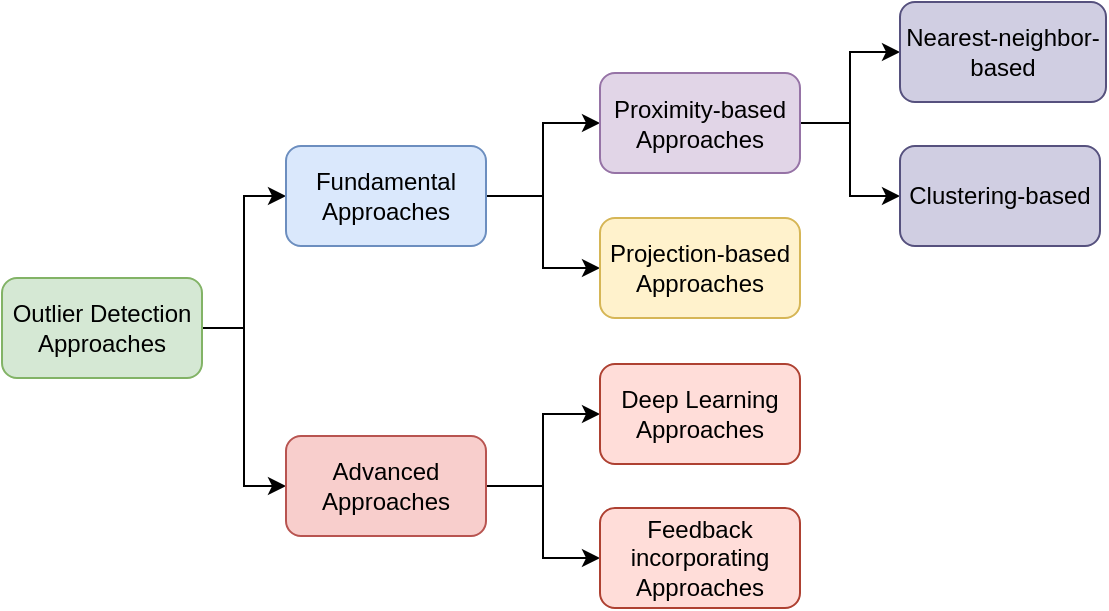 <mxfile version="14.5.1" type="device"><diagram id="7gEUPOoYDjgjjg2hVy3l" name="Page-1"><mxGraphModel dx="1074" dy="867" grid="0" gridSize="10" guides="1" tooltips="1" connect="1" arrows="1" fold="1" page="0" pageScale="1" pageWidth="827" pageHeight="1169" math="0" shadow="0"><root><mxCell id="0"/><mxCell id="1" parent="0"/><mxCell id="HrkYTsXablytRxWrC-xc-3" style="edgeStyle=orthogonalEdgeStyle;rounded=0;orthogonalLoop=1;jettySize=auto;html=1;entryX=0;entryY=0.5;entryDx=0;entryDy=0;" parent="1" source="HrkYTsXablytRxWrC-xc-1" target="HrkYTsXablytRxWrC-xc-2" edge="1"><mxGeometry relative="1" as="geometry"/></mxCell><mxCell id="HrkYTsXablytRxWrC-xc-13" style="edgeStyle=orthogonalEdgeStyle;rounded=0;orthogonalLoop=1;jettySize=auto;html=1;entryX=0;entryY=0.5;entryDx=0;entryDy=0;" parent="1" source="HrkYTsXablytRxWrC-xc-1" target="HrkYTsXablytRxWrC-xc-12" edge="1"><mxGeometry relative="1" as="geometry"/></mxCell><mxCell id="HrkYTsXablytRxWrC-xc-1" value="Outlier Detection&lt;br&gt;Approaches" style="rounded=1;whiteSpace=wrap;html=1;fillColor=#d5e8d4;strokeColor=#82b366;" parent="1" vertex="1"><mxGeometry x="350" y="410" width="100" height="50" as="geometry"/></mxCell><mxCell id="HrkYTsXablytRxWrC-xc-10" style="edgeStyle=orthogonalEdgeStyle;rounded=0;orthogonalLoop=1;jettySize=auto;html=1;entryX=0;entryY=0.5;entryDx=0;entryDy=0;" parent="1" source="HrkYTsXablytRxWrC-xc-2" target="HrkYTsXablytRxWrC-xc-4" edge="1"><mxGeometry relative="1" as="geometry"/></mxCell><mxCell id="HrkYTsXablytRxWrC-xc-11" style="edgeStyle=orthogonalEdgeStyle;rounded=0;orthogonalLoop=1;jettySize=auto;html=1;entryX=0;entryY=0.5;entryDx=0;entryDy=0;" parent="1" source="HrkYTsXablytRxWrC-xc-2" target="HrkYTsXablytRxWrC-xc-5" edge="1"><mxGeometry relative="1" as="geometry"/></mxCell><mxCell id="HrkYTsXablytRxWrC-xc-2" value="Fundamental&lt;br&gt;Approaches" style="rounded=1;whiteSpace=wrap;html=1;fillColor=#dae8fc;strokeColor=#6c8ebf;" parent="1" vertex="1"><mxGeometry x="492" y="344" width="100" height="50" as="geometry"/></mxCell><mxCell id="HrkYTsXablytRxWrC-xc-8" style="edgeStyle=orthogonalEdgeStyle;rounded=0;orthogonalLoop=1;jettySize=auto;html=1;entryX=0;entryY=0.5;entryDx=0;entryDy=0;" parent="1" source="HrkYTsXablytRxWrC-xc-4" target="HrkYTsXablytRxWrC-xc-6" edge="1"><mxGeometry relative="1" as="geometry"/></mxCell><mxCell id="HrkYTsXablytRxWrC-xc-9" style="edgeStyle=orthogonalEdgeStyle;rounded=0;orthogonalLoop=1;jettySize=auto;html=1;entryX=0;entryY=0.5;entryDx=0;entryDy=0;" parent="1" source="HrkYTsXablytRxWrC-xc-4" target="HrkYTsXablytRxWrC-xc-7" edge="1"><mxGeometry relative="1" as="geometry"/></mxCell><mxCell id="HrkYTsXablytRxWrC-xc-4" value="Proximity-based&lt;br&gt;Approaches" style="rounded=1;whiteSpace=wrap;html=1;fillColor=#e1d5e7;strokeColor=#9673a6;" parent="1" vertex="1"><mxGeometry x="649" y="307.5" width="100" height="50" as="geometry"/></mxCell><mxCell id="HrkYTsXablytRxWrC-xc-5" value="Projection-based&lt;br&gt;Approaches" style="rounded=1;whiteSpace=wrap;html=1;fillColor=#fff2cc;strokeColor=#d6b656;" parent="1" vertex="1"><mxGeometry x="649" y="380" width="100" height="50" as="geometry"/></mxCell><mxCell id="HrkYTsXablytRxWrC-xc-6" value="Nearest-neighbor-&lt;br&gt;based" style="rounded=1;whiteSpace=wrap;html=1;fillColor=#d0cee2;strokeColor=#56517e;" parent="1" vertex="1"><mxGeometry x="799" y="272" width="103" height="50" as="geometry"/></mxCell><mxCell id="HrkYTsXablytRxWrC-xc-7" value="Clustering-based" style="rounded=1;whiteSpace=wrap;html=1;fillColor=#d0cee2;strokeColor=#56517e;" parent="1" vertex="1"><mxGeometry x="799" y="344" width="100" height="50" as="geometry"/></mxCell><mxCell id="HrkYTsXablytRxWrC-xc-17" style="edgeStyle=orthogonalEdgeStyle;rounded=0;orthogonalLoop=1;jettySize=auto;html=1;entryX=0;entryY=0.5;entryDx=0;entryDy=0;" parent="1" source="HrkYTsXablytRxWrC-xc-12" target="HrkYTsXablytRxWrC-xc-15" edge="1"><mxGeometry relative="1" as="geometry"/></mxCell><mxCell id="HrkYTsXablytRxWrC-xc-18" style="edgeStyle=orthogonalEdgeStyle;rounded=0;orthogonalLoop=1;jettySize=auto;html=1;entryX=0;entryY=0.5;entryDx=0;entryDy=0;" parent="1" source="HrkYTsXablytRxWrC-xc-12" target="HrkYTsXablytRxWrC-xc-16" edge="1"><mxGeometry relative="1" as="geometry"/></mxCell><mxCell id="HrkYTsXablytRxWrC-xc-12" value="Advanced&lt;br&gt;Approaches" style="rounded=1;whiteSpace=wrap;html=1;fillColor=#f8cecc;strokeColor=#b85450;" parent="1" vertex="1"><mxGeometry x="492" y="489" width="100" height="50" as="geometry"/></mxCell><mxCell id="HrkYTsXablytRxWrC-xc-15" value="Deep Learning Approaches" style="rounded=1;whiteSpace=wrap;html=1;strokeColor=#ae4132;fillColor=#FFDDD9;" parent="1" vertex="1"><mxGeometry x="649" y="453" width="100" height="50" as="geometry"/></mxCell><mxCell id="HrkYTsXablytRxWrC-xc-16" value="Feedback incorporating&lt;br&gt;Approaches" style="rounded=1;whiteSpace=wrap;html=1;strokeColor=#ae4132;fillColor=#FFDDD9;" parent="1" vertex="1"><mxGeometry x="649" y="525" width="100" height="50" as="geometry"/></mxCell></root></mxGraphModel></diagram></mxfile>